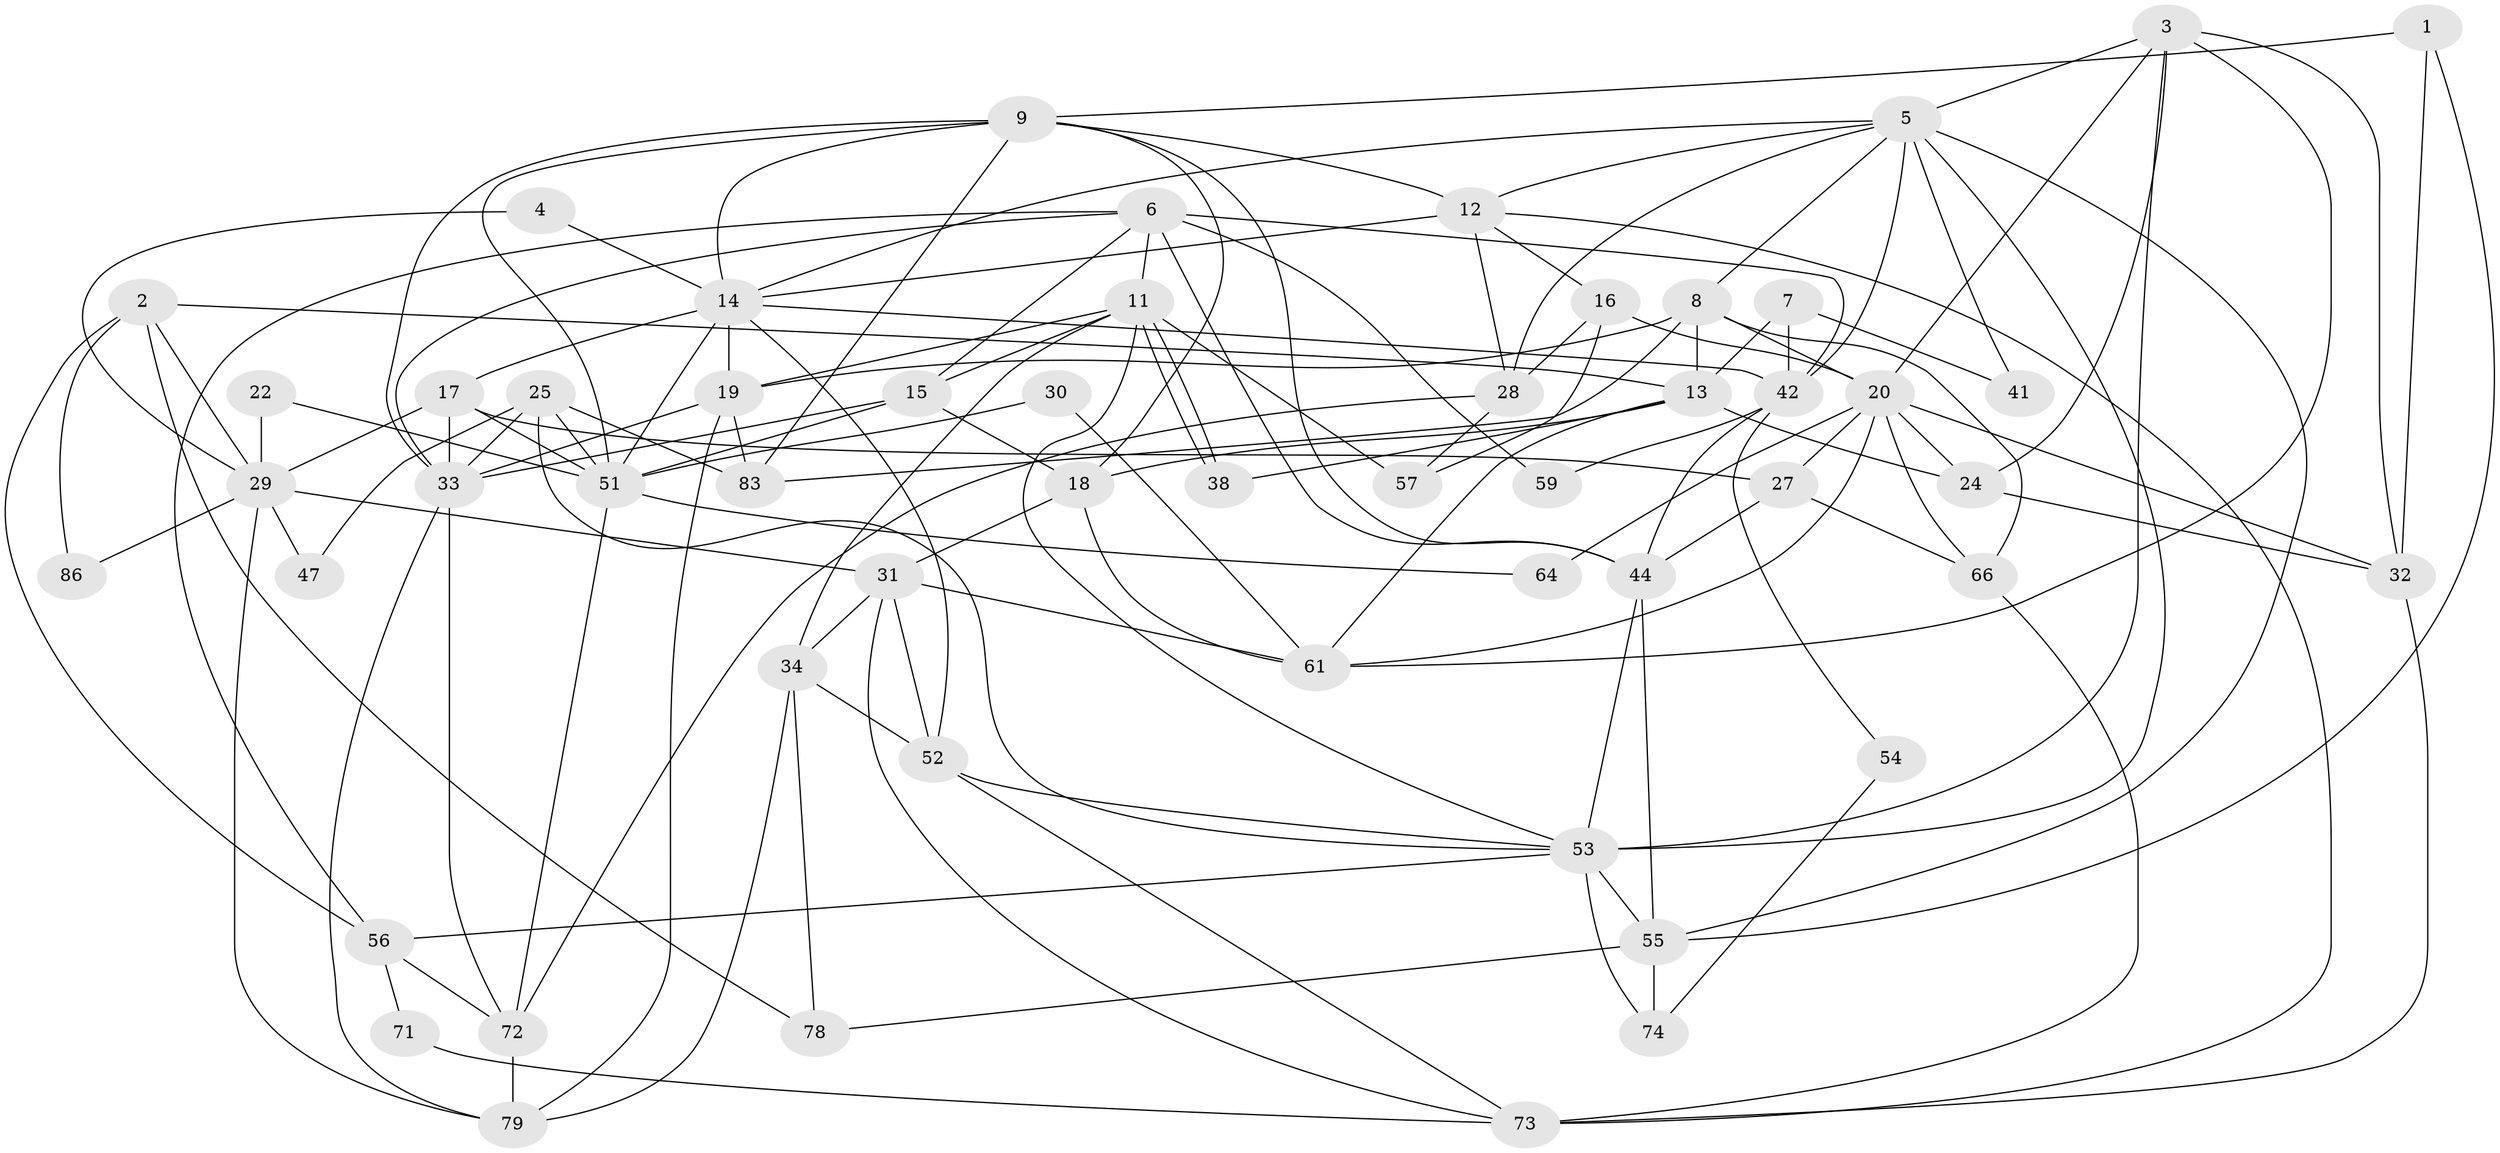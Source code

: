 // Generated by graph-tools (version 1.1) at 2025/52/02/27/25 19:52:07]
// undirected, 54 vertices, 135 edges
graph export_dot {
graph [start="1"]
  node [color=gray90,style=filled];
  1;
  2 [super="+23"];
  3 [super="+10"];
  4;
  5 [super="+49"];
  6 [super="+26"];
  7;
  8 [super="+77"];
  9 [super="+39"];
  11 [super="+21"];
  12 [super="+36"];
  13 [super="+46"];
  14;
  15 [super="+68"];
  16 [super="+37"];
  17 [super="+48"];
  18 [super="+62"];
  19 [super="+50"];
  20 [super="+43"];
  22;
  24 [super="+60"];
  25;
  27 [super="+35"];
  28 [super="+45"];
  29 [super="+82"];
  30;
  31;
  32;
  33 [super="+40"];
  34 [super="+84"];
  38;
  41;
  42 [super="+67"];
  44 [super="+65"];
  47;
  51 [super="+63"];
  52 [super="+58"];
  53 [super="+80"];
  54;
  55 [super="+81"];
  56 [super="+85"];
  57;
  59 [super="+69"];
  61 [super="+70"];
  64;
  66 [super="+75"];
  71;
  72;
  73 [super="+76"];
  74;
  78;
  79;
  83;
  86;
  1 -- 32;
  1 -- 55;
  1 -- 9;
  2 -- 13 [weight=2];
  2 -- 86;
  2 -- 29;
  2 -- 56;
  2 -- 78;
  3 -- 53;
  3 -- 32;
  3 -- 20;
  3 -- 5;
  3 -- 24;
  3 -- 61;
  4 -- 14;
  4 -- 29;
  5 -- 14;
  5 -- 41;
  5 -- 42;
  5 -- 53;
  5 -- 28;
  5 -- 12;
  5 -- 8;
  5 -- 55;
  6 -- 33;
  6 -- 56;
  6 -- 11;
  6 -- 42;
  6 -- 44;
  6 -- 15;
  6 -- 59 [weight=2];
  7 -- 13;
  7 -- 42;
  7 -- 41;
  8 -- 19;
  8 -- 20;
  8 -- 13;
  8 -- 83;
  8 -- 66;
  9 -- 14;
  9 -- 18;
  9 -- 44;
  9 -- 33;
  9 -- 51;
  9 -- 83;
  9 -- 12;
  11 -- 38;
  11 -- 38;
  11 -- 57;
  11 -- 53;
  11 -- 19;
  11 -- 15;
  11 -- 34;
  12 -- 14;
  12 -- 28;
  12 -- 16;
  12 -- 73;
  13 -- 61;
  13 -- 18;
  13 -- 38;
  13 -- 24;
  14 -- 17;
  14 -- 52;
  14 -- 51;
  14 -- 19;
  14 -- 42;
  15 -- 51;
  15 -- 33;
  15 -- 18;
  16 -- 57;
  16 -- 20;
  16 -- 28;
  17 -- 33;
  17 -- 27;
  17 -- 29;
  17 -- 51;
  18 -- 61;
  18 -- 31;
  19 -- 83;
  19 -- 79;
  19 -- 33;
  20 -- 24;
  20 -- 32 [weight=2];
  20 -- 64;
  20 -- 66;
  20 -- 27;
  20 -- 61;
  22 -- 29;
  22 -- 51;
  24 -- 32;
  25 -- 47;
  25 -- 83;
  25 -- 33;
  25 -- 53;
  25 -- 51;
  27 -- 44;
  27 -- 66;
  28 -- 72;
  28 -- 57;
  29 -- 31;
  29 -- 47;
  29 -- 86;
  29 -- 79;
  30 -- 61;
  30 -- 51;
  31 -- 52;
  31 -- 73;
  31 -- 34;
  31 -- 61;
  32 -- 73;
  33 -- 72;
  33 -- 79;
  34 -- 52;
  34 -- 79;
  34 -- 78;
  42 -- 54;
  42 -- 59;
  42 -- 44;
  44 -- 53;
  44 -- 55;
  51 -- 72;
  51 -- 64 [weight=2];
  52 -- 53;
  52 -- 73;
  53 -- 74;
  53 -- 55;
  53 -- 56;
  54 -- 74;
  55 -- 74;
  55 -- 78;
  56 -- 72;
  56 -- 71;
  66 -- 73;
  71 -- 73;
  72 -- 79;
}
